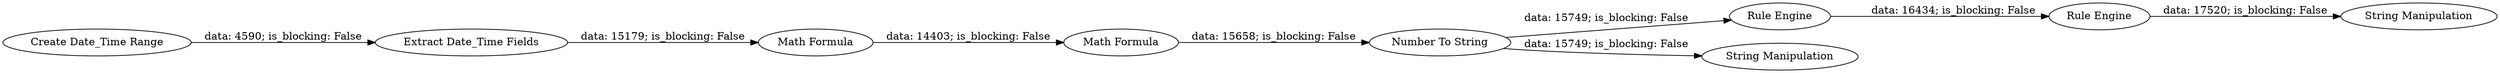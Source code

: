 digraph {
	"-7482692452926371144_1637" [label="String Manipulation"]
	"-7482692452926371144_1638" [label="Rule Engine"]
	"-7482692452926371144_1636" [label="Rule Engine"]
	"-7482692452926371144_1639" [label="Extract Date_Time Fields"]
	"-7482692452926371144_10" [label="String Manipulation"]
	"-7482692452926371144_8" [label="Math Formula"]
	"-7482692452926371144_7" [label="Math Formula"]
	"-7482692452926371144_6" [label="Create Date_Time Range"]
	"-7482692452926371144_11" [label="Number To String"]
	"-7482692452926371144_1638" -> "-7482692452926371144_1637" [label="data: 17520; is_blocking: False"]
	"-7482692452926371144_1639" -> "-7482692452926371144_7" [label="data: 15179; is_blocking: False"]
	"-7482692452926371144_7" -> "-7482692452926371144_8" [label="data: 14403; is_blocking: False"]
	"-7482692452926371144_11" -> "-7482692452926371144_1636" [label="data: 15749; is_blocking: False"]
	"-7482692452926371144_1636" -> "-7482692452926371144_1638" [label="data: 16434; is_blocking: False"]
	"-7482692452926371144_6" -> "-7482692452926371144_1639" [label="data: 4590; is_blocking: False"]
	"-7482692452926371144_11" -> "-7482692452926371144_10" [label="data: 15749; is_blocking: False"]
	"-7482692452926371144_8" -> "-7482692452926371144_11" [label="data: 15658; is_blocking: False"]
	rankdir=LR
}
